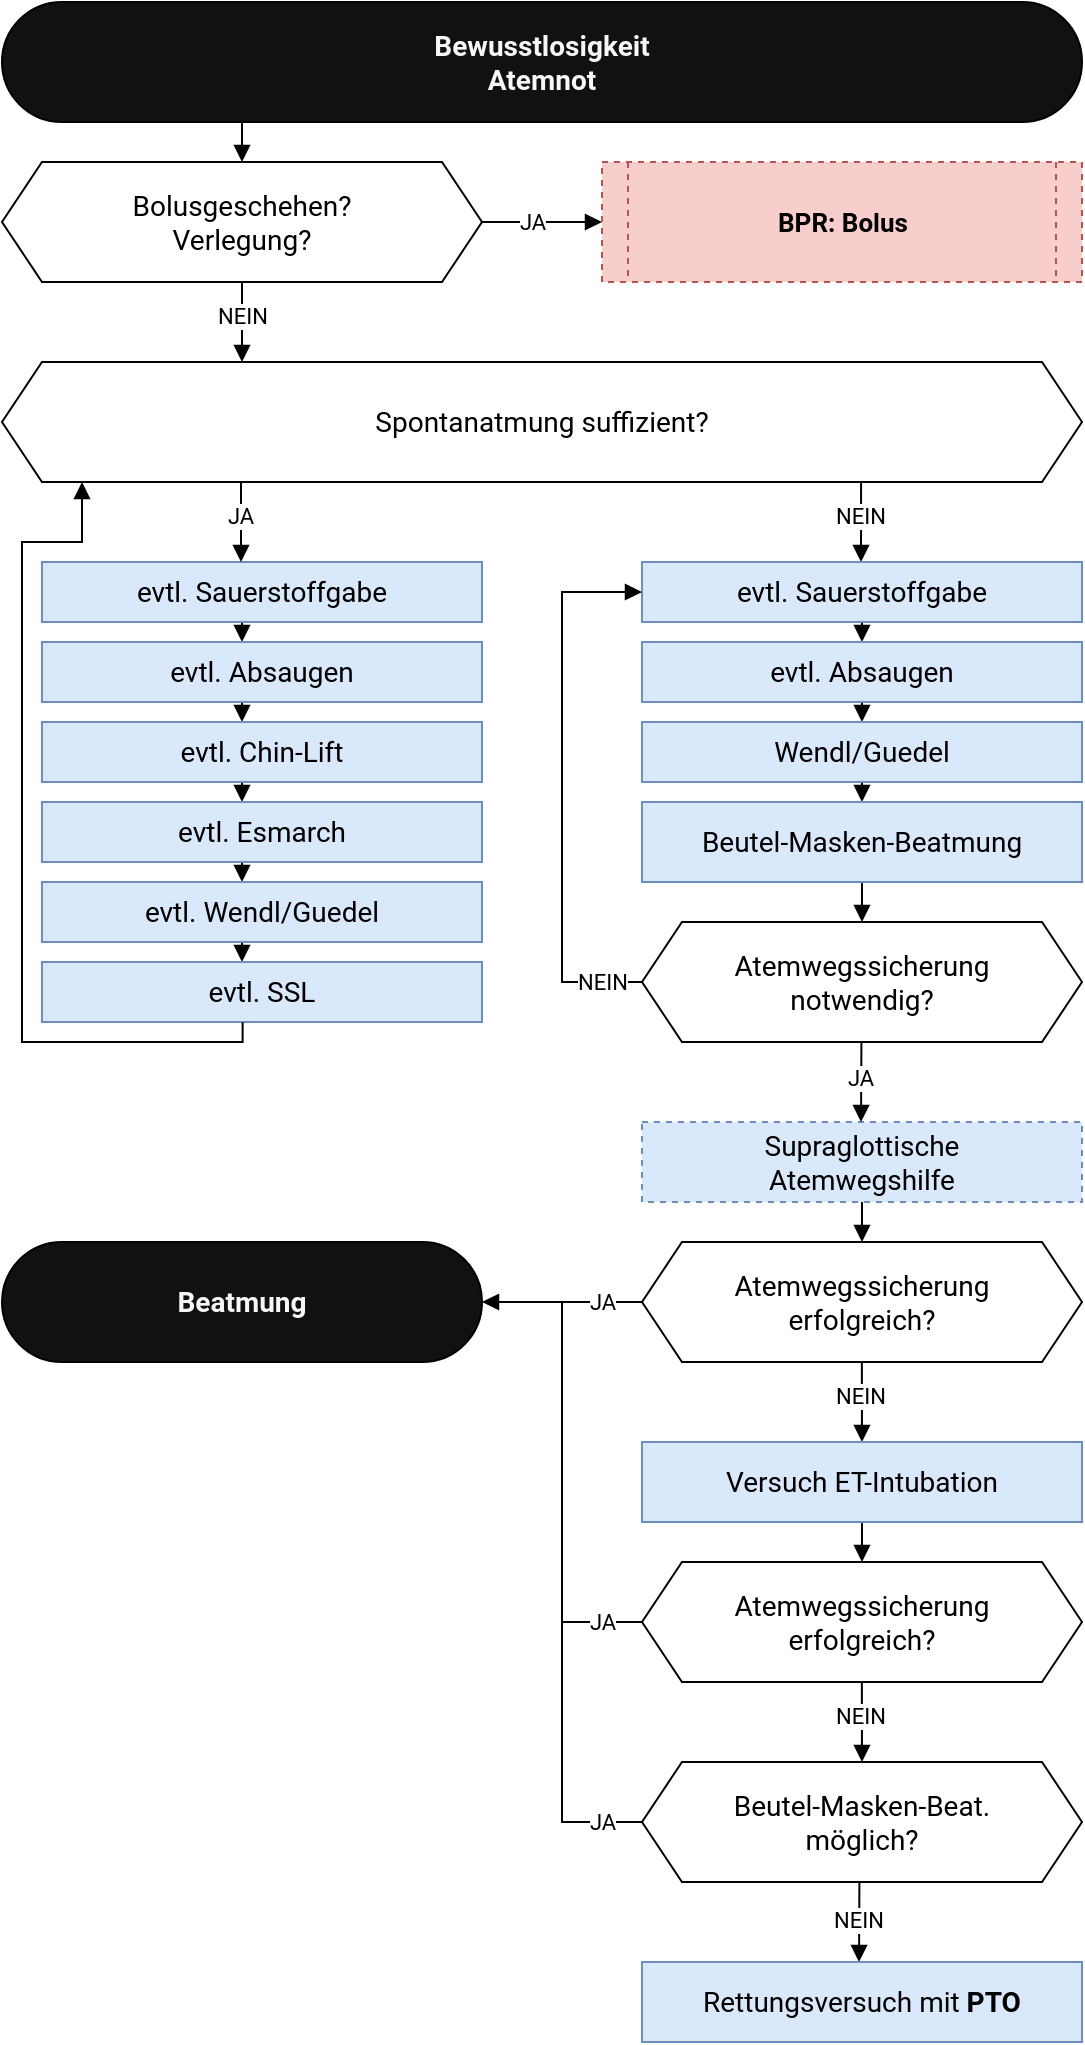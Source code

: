 <mxfile version="28.2.5">
  <diagram name="Seite-1" id="KUEDkLfnaIW7LQIo-YSv">
    <mxGraphModel dx="462" dy="481" grid="1" gridSize="10" guides="1" tooltips="1" connect="1" arrows="1" fold="1" page="1" pageScale="1" pageWidth="540" pageHeight="1030" math="0" shadow="0">
      <root>
        <mxCell id="0" />
        <mxCell id="1" parent="0" />
        <mxCell id="vWd70z1flt8huPi2ldyt-21" style="edgeStyle=elbowEdgeStyle;shape=connector;rounded=0;orthogonalLoop=1;jettySize=auto;elbow=horizontal;html=1;shadow=0;strokeColor=default;strokeWidth=1;align=center;verticalAlign=middle;fontFamily=&quot;Roboto&quot;, &quot;Helvetica Neue&quot;, sans-serif;fontSize=11;fontColor=default;labelBackgroundColor=default;startArrow=none;startFill=0;endArrow=block;endFill=1;flowAnimation=0;" parent="1" source="vWd70z1flt8huPi2ldyt-19" target="vWd70z1flt8huPi2ldyt-20" edge="1">
          <mxGeometry relative="1" as="geometry" />
        </mxCell>
        <mxCell id="vWd70z1flt8huPi2ldyt-19" value="Bewusstlosigkeit&lt;br&gt;Atemnot" style="rounded=1;whiteSpace=wrap;html=1;arcSize=50;fillColor=#111111;fontColor=#F7F7F7;fontFamily=&quot;Roboto&quot;, &quot;Helvetica Neue&quot;, sans-serif;fontSize=14;fontStyle=1;labelBackgroundColor=none;strokeColor=default;" parent="1" vertex="1">
          <mxGeometry width="540" height="60" as="geometry" />
        </mxCell>
        <mxCell id="vWd70z1flt8huPi2ldyt-23" style="edgeStyle=elbowEdgeStyle;shape=connector;rounded=0;orthogonalLoop=1;jettySize=auto;elbow=vertical;html=1;shadow=0;strokeColor=default;strokeWidth=1;align=center;verticalAlign=middle;fontFamily=&quot;Roboto&quot;, &quot;Helvetica Neue&quot;, sans-serif;fontSize=11;fontColor=default;labelBackgroundColor=default;startArrow=none;startFill=0;endArrow=block;endFill=1;flowAnimation=0;" parent="1" source="vWd70z1flt8huPi2ldyt-20" target="vWd70z1flt8huPi2ldyt-22" edge="1">
          <mxGeometry relative="1" as="geometry" />
        </mxCell>
        <mxCell id="vWd70z1flt8huPi2ldyt-24" value="JA" style="edgeLabel;html=1;align=center;verticalAlign=middle;resizable=0;points=[];fontFamily=&quot;Roboto&quot;, &quot;Helvetica Neue&quot;, sans-serif;fontSize=11;fontColor=default;labelBackgroundColor=default;" parent="vWd70z1flt8huPi2ldyt-23" vertex="1" connectable="0">
          <mxGeometry x="-0.433" y="-1" relative="1" as="geometry">
            <mxPoint x="8" y="-1" as="offset" />
          </mxGeometry>
        </mxCell>
        <mxCell id="vWd70z1flt8huPi2ldyt-26" style="edgeStyle=elbowEdgeStyle;shape=connector;rounded=0;orthogonalLoop=1;jettySize=auto;elbow=horizontal;html=1;shadow=0;strokeColor=default;strokeWidth=1;align=center;verticalAlign=middle;fontFamily=&quot;Roboto&quot;, &quot;Helvetica Neue&quot;, sans-serif;fontSize=11;fontColor=default;labelBackgroundColor=default;startArrow=none;startFill=0;endArrow=block;endFill=1;flowAnimation=0;" parent="1" source="vWd70z1flt8huPi2ldyt-20" target="vWd70z1flt8huPi2ldyt-25" edge="1">
          <mxGeometry relative="1" as="geometry" />
        </mxCell>
        <mxCell id="vWd70z1flt8huPi2ldyt-27" value="NEIN" style="edgeLabel;html=1;align=center;verticalAlign=middle;resizable=0;points=[];fontFamily=&quot;Roboto&quot;, &quot;Helvetica Neue&quot;, sans-serif;fontSize=11;fontColor=default;labelBackgroundColor=default;" parent="vWd70z1flt8huPi2ldyt-26" vertex="1" connectable="0">
          <mxGeometry x="-0.44" relative="1" as="geometry">
            <mxPoint y="6" as="offset" />
          </mxGeometry>
        </mxCell>
        <mxCell id="vWd70z1flt8huPi2ldyt-20" value="Bolusgeschehen?&lt;br&gt;Verlegung?" style="shape=hexagon;perimeter=hexagonPerimeter2;whiteSpace=wrap;html=1;fixedSize=1;fontSize=14;fontFamily=&quot;Roboto&quot;, &quot;Helvetica Neue&quot;, sans-serif;size=20;fontColor=default;labelBackgroundColor=none;" parent="1" vertex="1">
          <mxGeometry y="80" width="240" height="60" as="geometry" />
        </mxCell>
        <UserObject label="&lt;font style=&quot;font-size: 13px;&quot;&gt;BPR: Bolus&lt;/font&gt;" link="bpr:bolus" id="vWd70z1flt8huPi2ldyt-22">
          <mxCell style="shape=process;whiteSpace=wrap;html=1;backgroundOutline=1;size=0.056;fillColor=#f8cecc;strokeColor=#b85450;fontFamily=&quot;Roboto&quot;, &quot;Helvetica Neue&quot;, sans-serif;fontStyle=1;fontSize=14;textShadow=0;dashed=1;labelBackgroundColor=none;" parent="1" vertex="1">
            <mxGeometry x="300" y="80" width="240" height="60" as="geometry" />
          </mxCell>
        </UserObject>
        <UserObject label="Spontanatmung suffizient?" id="vWd70z1flt8huPi2ldyt-25">
          <mxCell style="shape=hexagon;perimeter=hexagonPerimeter2;whiteSpace=wrap;html=1;fixedSize=1;fontSize=14;fontFamily=&quot;Roboto&quot;, &quot;Helvetica Neue&quot;, sans-serif;size=20;fontColor=default;labelBackgroundColor=none;" parent="1" vertex="1">
            <mxGeometry y="180" width="540" height="60" as="geometry" />
          </mxCell>
        </UserObject>
        <mxCell id="vWd70z1flt8huPi2ldyt-51" style="edgeStyle=elbowEdgeStyle;shape=connector;rounded=0;orthogonalLoop=1;jettySize=auto;elbow=horizontal;html=1;exitX=0.5;exitY=1;exitDx=0;exitDy=0;entryX=0.5;entryY=0;entryDx=0;entryDy=0;shadow=0;strokeColor=default;strokeWidth=1;align=center;verticalAlign=middle;fontFamily=&quot;Roboto&quot;, &quot;Helvetica Neue&quot;, sans-serif;fontSize=11;fontColor=default;labelBackgroundColor=default;startArrow=none;startFill=0;endArrow=block;endFill=1;flowAnimation=0;" parent="1" edge="1">
          <mxGeometry relative="1" as="geometry">
            <mxPoint x="120.0" y="310.0" as="sourcePoint" />
            <mxPoint x="120.0" y="320" as="targetPoint" />
          </mxGeometry>
        </mxCell>
        <mxCell id="vWd70z1flt8huPi2ldyt-28" value="evtl. Sauerstoffgabe" style="rounded=0;whiteSpace=wrap;html=1;fillColor=#dae8fc;strokeColor=#6c8ebf;fontFamily=&quot;Roboto&quot;, &quot;Helvetica Neue&quot;, sans-serif;fontSize=14;fontColor=#000000;labelBackgroundColor=none;" parent="1" vertex="1">
          <mxGeometry x="20" y="280" width="220" height="30" as="geometry" />
        </mxCell>
        <mxCell id="vWd70z1flt8huPi2ldyt-30" style="edgeStyle=elbowEdgeStyle;shape=connector;rounded=0;orthogonalLoop=1;jettySize=auto;elbow=horizontal;html=1;shadow=0;strokeColor=default;strokeWidth=1;align=center;verticalAlign=middle;fontFamily=&quot;Roboto&quot;, &quot;Helvetica Neue&quot;, sans-serif;fontSize=11;fontColor=default;labelBackgroundColor=default;startArrow=none;startFill=0;endArrow=block;endFill=1;flowAnimation=0;" parent="1" edge="1">
          <mxGeometry relative="1" as="geometry">
            <mxPoint x="429.55" y="240" as="sourcePoint" />
            <mxPoint x="429.55" y="280" as="targetPoint" />
          </mxGeometry>
        </mxCell>
        <mxCell id="vWd70z1flt8huPi2ldyt-31" value="NEIN" style="edgeLabel;html=1;align=center;verticalAlign=middle;resizable=0;points=[];fontFamily=&quot;Roboto&quot;, &quot;Helvetica Neue&quot;, sans-serif;fontSize=11;fontColor=default;labelBackgroundColor=default;" parent="vWd70z1flt8huPi2ldyt-30" vertex="1" connectable="0">
          <mxGeometry x="-0.44" relative="1" as="geometry">
            <mxPoint x="-1" y="6" as="offset" />
          </mxGeometry>
        </mxCell>
        <mxCell id="vWd70z1flt8huPi2ldyt-32" style="edgeStyle=elbowEdgeStyle;shape=connector;rounded=0;orthogonalLoop=1;jettySize=auto;elbow=horizontal;html=1;shadow=0;strokeColor=default;strokeWidth=1;align=center;verticalAlign=middle;fontFamily=&quot;Roboto&quot;, &quot;Helvetica Neue&quot;, sans-serif;fontSize=11;fontColor=default;labelBackgroundColor=default;startArrow=none;startFill=0;endArrow=block;endFill=1;flowAnimation=0;" parent="1" edge="1">
          <mxGeometry relative="1" as="geometry">
            <mxPoint x="119.5" y="240" as="sourcePoint" />
            <mxPoint x="119.5" y="280" as="targetPoint" />
          </mxGeometry>
        </mxCell>
        <mxCell id="vWd70z1flt8huPi2ldyt-33" value="JA" style="edgeLabel;html=1;align=center;verticalAlign=middle;resizable=0;points=[];fontFamily=&quot;Roboto&quot;, &quot;Helvetica Neue&quot;, sans-serif;fontSize=11;fontColor=default;labelBackgroundColor=default;" parent="vWd70z1flt8huPi2ldyt-32" vertex="1" connectable="0">
          <mxGeometry x="-0.44" relative="1" as="geometry">
            <mxPoint x="-1" y="6" as="offset" />
          </mxGeometry>
        </mxCell>
        <mxCell id="vWd70z1flt8huPi2ldyt-52" style="edgeStyle=elbowEdgeStyle;shape=connector;rounded=0;orthogonalLoop=1;jettySize=auto;elbow=horizontal;html=1;exitX=0.5;exitY=1;exitDx=0;exitDy=0;shadow=0;strokeColor=default;strokeWidth=1;align=center;verticalAlign=middle;fontFamily=&quot;Roboto&quot;, &quot;Helvetica Neue&quot;, sans-serif;fontSize=11;fontColor=default;labelBackgroundColor=default;startArrow=none;startFill=0;endArrow=block;endFill=1;flowAnimation=0;" parent="1" edge="1">
          <mxGeometry relative="1" as="geometry">
            <mxPoint x="120" y="350" as="sourcePoint" />
            <mxPoint x="119.964" y="360" as="targetPoint" />
          </mxGeometry>
        </mxCell>
        <mxCell id="vWd70z1flt8huPi2ldyt-36" value="evtl. Absaugen" style="rounded=0;whiteSpace=wrap;html=1;fillColor=#dae8fc;strokeColor=#6c8ebf;fontFamily=&quot;Roboto&quot;, &quot;Helvetica Neue&quot;, sans-serif;fontSize=14;fontColor=#000000;labelBackgroundColor=none;" parent="1" vertex="1">
          <mxGeometry x="20" y="320" width="220" height="30" as="geometry" />
        </mxCell>
        <mxCell id="vWd70z1flt8huPi2ldyt-53" style="edgeStyle=elbowEdgeStyle;shape=connector;rounded=0;orthogonalLoop=1;jettySize=auto;elbow=horizontal;html=1;exitX=0.5;exitY=1;exitDx=0;exitDy=0;entryX=0.5;entryY=0;entryDx=0;entryDy=0;shadow=0;strokeColor=default;strokeWidth=1;align=center;verticalAlign=middle;fontFamily=&quot;Roboto&quot;, &quot;Helvetica Neue&quot;, sans-serif;fontSize=11;fontColor=default;labelBackgroundColor=default;startArrow=none;startFill=0;endArrow=block;endFill=1;flowAnimation=0;" parent="1" edge="1">
          <mxGeometry relative="1" as="geometry">
            <mxPoint x="120" y="390" as="sourcePoint" />
            <mxPoint x="120" y="400" as="targetPoint" />
          </mxGeometry>
        </mxCell>
        <mxCell id="vWd70z1flt8huPi2ldyt-37" value="evtl. Chin-Lift" style="rounded=0;whiteSpace=wrap;html=1;fillColor=#dae8fc;strokeColor=#6c8ebf;fontFamily=&quot;Roboto&quot;, &quot;Helvetica Neue&quot;, sans-serif;fontSize=14;fontColor=#000000;labelBackgroundColor=none;" parent="1" vertex="1">
          <mxGeometry x="20" y="360" width="220" height="30" as="geometry" />
        </mxCell>
        <mxCell id="vWd70z1flt8huPi2ldyt-54" style="edgeStyle=elbowEdgeStyle;shape=connector;rounded=0;orthogonalLoop=1;jettySize=auto;elbow=horizontal;html=1;exitX=0.5;exitY=1;exitDx=0;exitDy=0;entryX=0.5;entryY=0;entryDx=0;entryDy=0;shadow=0;strokeColor=default;strokeWidth=1;align=center;verticalAlign=middle;fontFamily=&quot;Roboto&quot;, &quot;Helvetica Neue&quot;, sans-serif;fontSize=11;fontColor=default;labelBackgroundColor=default;startArrow=none;startFill=0;endArrow=block;endFill=1;flowAnimation=0;" parent="1" edge="1">
          <mxGeometry relative="1" as="geometry">
            <mxPoint x="120" y="430" as="sourcePoint" />
            <mxPoint x="120" y="440" as="targetPoint" />
          </mxGeometry>
        </mxCell>
        <mxCell id="vWd70z1flt8huPi2ldyt-38" value="evtl. Esmarch" style="rounded=0;whiteSpace=wrap;html=1;fillColor=#dae8fc;strokeColor=#6c8ebf;fontFamily=&quot;Roboto&quot;, &quot;Helvetica Neue&quot;, sans-serif;fontSize=14;fontColor=#000000;labelBackgroundColor=none;" parent="1" vertex="1">
          <mxGeometry x="20" y="400" width="220" height="30" as="geometry" />
        </mxCell>
        <mxCell id="vWd70z1flt8huPi2ldyt-55" style="edgeStyle=elbowEdgeStyle;shape=connector;rounded=0;orthogonalLoop=1;jettySize=auto;elbow=horizontal;html=1;exitX=0.5;exitY=1;exitDx=0;exitDy=0;entryX=0.5;entryY=0;entryDx=0;entryDy=0;shadow=0;strokeColor=default;strokeWidth=1;align=center;verticalAlign=middle;fontFamily=&quot;Roboto&quot;, &quot;Helvetica Neue&quot;, sans-serif;fontSize=11;fontColor=default;labelBackgroundColor=default;startArrow=none;startFill=0;endArrow=block;endFill=1;flowAnimation=0;" parent="1" edge="1">
          <mxGeometry relative="1" as="geometry">
            <mxPoint x="120" y="470" as="sourcePoint" />
            <mxPoint x="120" y="480" as="targetPoint" />
          </mxGeometry>
        </mxCell>
        <mxCell id="vWd70z1flt8huPi2ldyt-39" value="evtl. Wendl/Guedel" style="rounded=0;whiteSpace=wrap;html=1;fillColor=#dae8fc;strokeColor=#6c8ebf;fontFamily=&quot;Roboto&quot;, &quot;Helvetica Neue&quot;, sans-serif;fontSize=14;fontColor=#000000;labelBackgroundColor=none;" parent="1" vertex="1">
          <mxGeometry x="20" y="440" width="220" height="30" as="geometry" />
        </mxCell>
        <mxCell id="vWd70z1flt8huPi2ldyt-40" value="evtl. SSL" style="rounded=0;whiteSpace=wrap;html=1;fillColor=#dae8fc;strokeColor=#6c8ebf;fontFamily=&quot;Roboto&quot;, &quot;Helvetica Neue&quot;, sans-serif;fontSize=14;fontColor=#000000;labelBackgroundColor=none;" parent="1" vertex="1">
          <mxGeometry x="20" y="480" width="220" height="30" as="geometry" />
        </mxCell>
        <mxCell id="vWd70z1flt8huPi2ldyt-41" style="edgeStyle=orthogonalEdgeStyle;shape=connector;rounded=0;orthogonalLoop=1;jettySize=auto;elbow=horizontal;html=1;shadow=0;strokeColor=default;strokeWidth=1;align=center;verticalAlign=middle;fontFamily=&quot;Roboto&quot;, &quot;Helvetica Neue&quot;, sans-serif;fontSize=11;fontColor=default;labelBackgroundColor=default;startArrow=none;startFill=0;endArrow=block;endFill=1;flowAnimation=0;exitX=0.456;exitY=1.006;exitDx=0;exitDy=0;exitPerimeter=0;" parent="1" source="vWd70z1flt8huPi2ldyt-40" edge="1">
          <mxGeometry relative="1" as="geometry">
            <mxPoint x="110" y="509.7" as="sourcePoint" />
            <mxPoint x="40" y="240" as="targetPoint" />
            <Array as="points">
              <mxPoint x="120" y="520" />
              <mxPoint x="10" y="520" />
              <mxPoint x="10" y="270" />
              <mxPoint x="40" y="270" />
            </Array>
          </mxGeometry>
        </mxCell>
        <mxCell id="vWd70z1flt8huPi2ldyt-47" style="edgeStyle=elbowEdgeStyle;shape=connector;rounded=0;orthogonalLoop=1;jettySize=auto;elbow=horizontal;html=1;exitX=0.5;exitY=1;exitDx=0;exitDy=0;entryX=0.5;entryY=0;entryDx=0;entryDy=0;shadow=0;strokeColor=default;strokeWidth=1;align=center;verticalAlign=middle;fontFamily=&quot;Roboto&quot;, &quot;Helvetica Neue&quot;, sans-serif;fontSize=11;fontColor=default;labelBackgroundColor=default;startArrow=none;startFill=0;endArrow=block;endFill=1;flowAnimation=0;" parent="1" edge="1">
          <mxGeometry relative="1" as="geometry">
            <mxPoint x="430" y="310" as="sourcePoint" />
            <mxPoint x="430" y="320" as="targetPoint" />
          </mxGeometry>
        </mxCell>
        <mxCell id="vWd70z1flt8huPi2ldyt-42" value="evtl. Sauerstoffgabe" style="rounded=0;whiteSpace=wrap;html=1;fillColor=#dae8fc;strokeColor=#6c8ebf;fontFamily=&quot;Roboto&quot;, &quot;Helvetica Neue&quot;, sans-serif;fontSize=14;fontColor=#000000;labelBackgroundColor=none;" parent="1" vertex="1">
          <mxGeometry x="320" y="280" width="220" height="30" as="geometry" />
        </mxCell>
        <mxCell id="vWd70z1flt8huPi2ldyt-48" style="edgeStyle=elbowEdgeStyle;shape=connector;rounded=0;orthogonalLoop=1;jettySize=auto;elbow=horizontal;html=1;exitX=0.5;exitY=1;exitDx=0;exitDy=0;entryX=0.5;entryY=0;entryDx=0;entryDy=0;shadow=0;strokeColor=default;strokeWidth=1;align=center;verticalAlign=middle;fontFamily=&quot;Roboto&quot;, &quot;Helvetica Neue&quot;, sans-serif;fontSize=11;fontColor=default;labelBackgroundColor=default;startArrow=none;startFill=0;endArrow=block;endFill=1;flowAnimation=0;" parent="1" edge="1">
          <mxGeometry relative="1" as="geometry">
            <mxPoint x="430" y="350" as="sourcePoint" />
            <mxPoint x="430" y="360" as="targetPoint" />
          </mxGeometry>
        </mxCell>
        <mxCell id="vWd70z1flt8huPi2ldyt-43" value="evtl. Absaugen" style="rounded=0;whiteSpace=wrap;html=1;fillColor=#dae8fc;strokeColor=#6c8ebf;fontFamily=&quot;Roboto&quot;, &quot;Helvetica Neue&quot;, sans-serif;fontSize=14;fontColor=#000000;labelBackgroundColor=none;" parent="1" vertex="1">
          <mxGeometry x="320" y="320" width="220" height="30" as="geometry" />
        </mxCell>
        <mxCell id="vWd70z1flt8huPi2ldyt-49" style="edgeStyle=elbowEdgeStyle;shape=connector;rounded=0;orthogonalLoop=1;jettySize=auto;elbow=horizontal;html=1;exitX=0.5;exitY=1;exitDx=0;exitDy=0;entryX=0.5;entryY=0;entryDx=0;entryDy=0;shadow=0;strokeColor=default;strokeWidth=1;align=center;verticalAlign=middle;fontFamily=&quot;Roboto&quot;, &quot;Helvetica Neue&quot;, sans-serif;fontSize=11;fontColor=default;labelBackgroundColor=default;startArrow=none;startFill=0;endArrow=block;endFill=1;flowAnimation=0;" parent="1" edge="1">
          <mxGeometry relative="1" as="geometry">
            <mxPoint x="430" y="390" as="sourcePoint" />
            <mxPoint x="430" y="400" as="targetPoint" />
          </mxGeometry>
        </mxCell>
        <mxCell id="vWd70z1flt8huPi2ldyt-44" value="Wendl/Guedel" style="rounded=0;whiteSpace=wrap;html=1;fillColor=#dae8fc;strokeColor=#6c8ebf;fontFamily=&quot;Roboto&quot;, &quot;Helvetica Neue&quot;, sans-serif;fontSize=14;fontColor=#000000;labelBackgroundColor=none;" parent="1" vertex="1">
          <mxGeometry x="320" y="360" width="220" height="30" as="geometry" />
        </mxCell>
        <mxCell id="vWd70z1flt8huPi2ldyt-50" style="edgeStyle=elbowEdgeStyle;shape=connector;rounded=0;orthogonalLoop=1;jettySize=auto;elbow=horizontal;html=1;exitX=0.5;exitY=1;exitDx=0;exitDy=0;shadow=0;strokeColor=default;strokeWidth=1;align=center;verticalAlign=middle;fontFamily=&quot;Roboto&quot;, &quot;Helvetica Neue&quot;, sans-serif;fontSize=11;fontColor=default;labelBackgroundColor=default;startArrow=none;startFill=0;endArrow=block;endFill=1;flowAnimation=0;" parent="1" edge="1">
          <mxGeometry relative="1" as="geometry">
            <mxPoint x="430" y="440" as="sourcePoint" />
            <mxPoint x="430.025" y="460" as="targetPoint" />
          </mxGeometry>
        </mxCell>
        <mxCell id="vWd70z1flt8huPi2ldyt-45" value="Beutel-Masken-Beatmung" style="rounded=0;whiteSpace=wrap;html=1;fillColor=#dae8fc;strokeColor=#6c8ebf;fontFamily=&quot;Roboto&quot;, &quot;Helvetica Neue&quot;, sans-serif;fontSize=14;fontColor=#000000;labelBackgroundColor=none;" parent="1" vertex="1">
          <mxGeometry x="320" y="400" width="220" height="40" as="geometry" />
        </mxCell>
        <mxCell id="vWd70z1flt8huPi2ldyt-56" style="edgeStyle=elbowEdgeStyle;shape=connector;rounded=0;orthogonalLoop=1;jettySize=auto;elbow=horizontal;html=1;shadow=0;strokeColor=default;strokeWidth=1;align=center;verticalAlign=middle;fontFamily=&quot;Roboto&quot;, &quot;Helvetica Neue&quot;, sans-serif;fontSize=11;fontColor=default;labelBackgroundColor=default;startArrow=none;startFill=0;endArrow=block;endFill=1;flowAnimation=0;entryX=0;entryY=0.5;entryDx=0;entryDy=0;" parent="1" source="vWd70z1flt8huPi2ldyt-46" target="vWd70z1flt8huPi2ldyt-42" edge="1">
          <mxGeometry relative="1" as="geometry">
            <mxPoint x="370" y="295" as="targetPoint" />
            <Array as="points">
              <mxPoint x="280" y="400" />
            </Array>
          </mxGeometry>
        </mxCell>
        <mxCell id="vWd70z1flt8huPi2ldyt-57" value="NEIN" style="edgeLabel;html=1;align=center;verticalAlign=middle;resizable=0;points=[];fontFamily=&quot;Roboto&quot;, &quot;Helvetica Neue&quot;, sans-serif;fontSize=11;fontColor=default;labelBackgroundColor=default;" parent="vWd70z1flt8huPi2ldyt-56" vertex="1" connectable="0">
          <mxGeometry x="-0.586" y="2" relative="1" as="geometry">
            <mxPoint x="22" y="17" as="offset" />
          </mxGeometry>
        </mxCell>
        <mxCell id="vWd70z1flt8huPi2ldyt-46" value="Atemwegssicherung&lt;br&gt;notwendig?" style="shape=hexagon;perimeter=hexagonPerimeter2;whiteSpace=wrap;html=1;fixedSize=1;fontSize=14;fontFamily=&quot;Roboto&quot;, &quot;Helvetica Neue&quot;, sans-serif;size=20;fontColor=default;labelBackgroundColor=none;" parent="1" vertex="1">
          <mxGeometry x="320" y="460" width="220" height="60" as="geometry" />
        </mxCell>
        <mxCell id="vWd70z1flt8huPi2ldyt-62" style="edgeStyle=elbowEdgeStyle;shape=connector;rounded=0;orthogonalLoop=1;jettySize=auto;elbow=horizontal;html=1;exitX=0.5;exitY=1;exitDx=0;exitDy=0;entryX=0.5;entryY=0;entryDx=0;entryDy=0;shadow=0;strokeColor=default;strokeWidth=1;align=center;verticalAlign=middle;fontFamily=&quot;Roboto&quot;, &quot;Helvetica Neue&quot;, sans-serif;fontSize=11;fontColor=default;labelBackgroundColor=default;startArrow=none;startFill=0;endArrow=block;endFill=1;flowAnimation=0;" parent="1" source="vWd70z1flt8huPi2ldyt-58" target="vWd70z1flt8huPi2ldyt-61" edge="1">
          <mxGeometry relative="1" as="geometry" />
        </mxCell>
        <UserObject label="Supraglottische&lt;br&gt;Atemwegshilfe" link="/?action=sga" id="vWd70z1flt8huPi2ldyt-58">
          <mxCell style="rounded=0;whiteSpace=wrap;html=1;fillColor=#dae8fc;strokeColor=#6c8ebf;fontFamily=&quot;Roboto&quot;, &quot;Helvetica Neue&quot;, sans-serif;fontSize=14;fontColor=#000000;labelBackgroundColor=none;dashed=1;" parent="1" vertex="1">
            <mxGeometry x="320" y="560" width="220" height="40" as="geometry" />
          </mxCell>
        </UserObject>
        <mxCell id="vWd70z1flt8huPi2ldyt-59" style="edgeStyle=elbowEdgeStyle;shape=connector;rounded=0;orthogonalLoop=1;jettySize=auto;elbow=horizontal;html=1;shadow=0;strokeColor=default;strokeWidth=1;align=center;verticalAlign=middle;fontFamily=&quot;Roboto&quot;, &quot;Helvetica Neue&quot;, sans-serif;fontSize=11;fontColor=default;labelBackgroundColor=default;startArrow=none;startFill=0;endArrow=block;endFill=1;flowAnimation=0;" parent="1" edge="1">
          <mxGeometry relative="1" as="geometry">
            <mxPoint x="429.71" y="520" as="sourcePoint" />
            <mxPoint x="429.71" y="560" as="targetPoint" />
          </mxGeometry>
        </mxCell>
        <mxCell id="vWd70z1flt8huPi2ldyt-60" value="JA" style="edgeLabel;html=1;align=center;verticalAlign=middle;resizable=0;points=[];fontFamily=&quot;Roboto&quot;, &quot;Helvetica Neue&quot;, sans-serif;fontSize=11;fontColor=default;labelBackgroundColor=default;" parent="vWd70z1flt8huPi2ldyt-59" vertex="1" connectable="0">
          <mxGeometry x="-0.44" relative="1" as="geometry">
            <mxPoint x="-1" y="6" as="offset" />
          </mxGeometry>
        </mxCell>
        <mxCell id="vWd70z1flt8huPi2ldyt-64" style="edgeStyle=elbowEdgeStyle;shape=connector;rounded=0;orthogonalLoop=1;jettySize=auto;elbow=horizontal;html=1;entryX=1;entryY=0.5;entryDx=0;entryDy=0;shadow=0;strokeColor=default;strokeWidth=1;align=center;verticalAlign=middle;fontFamily=&quot;Roboto&quot;, &quot;Helvetica Neue&quot;, sans-serif;fontSize=11;fontColor=default;labelBackgroundColor=default;startArrow=none;startFill=0;endArrow=block;endFill=1;flowAnimation=0;" parent="1" source="vWd70z1flt8huPi2ldyt-61" target="vWd70z1flt8huPi2ldyt-63" edge="1">
          <mxGeometry relative="1" as="geometry" />
        </mxCell>
        <mxCell id="vWd70z1flt8huPi2ldyt-65" value="JA" style="edgeLabel;html=1;align=center;verticalAlign=middle;resizable=0;points=[];fontFamily=&quot;Roboto&quot;, &quot;Helvetica Neue&quot;, sans-serif;fontSize=11;fontColor=default;labelBackgroundColor=default;" parent="vWd70z1flt8huPi2ldyt-64" vertex="1" connectable="0">
          <mxGeometry x="0.393" relative="1" as="geometry">
            <mxPoint x="35" as="offset" />
          </mxGeometry>
        </mxCell>
        <mxCell id="vWd70z1flt8huPi2ldyt-61" value="Atemwegssicherung&lt;br&gt;erfolgreich?" style="shape=hexagon;perimeter=hexagonPerimeter2;whiteSpace=wrap;html=1;fixedSize=1;fontSize=14;fontFamily=&quot;Roboto&quot;, &quot;Helvetica Neue&quot;, sans-serif;size=20;fontColor=default;labelBackgroundColor=none;" parent="1" vertex="1">
          <mxGeometry x="320" y="620" width="220" height="60" as="geometry" />
        </mxCell>
        <mxCell id="vWd70z1flt8huPi2ldyt-63" value="Beatmung" style="rounded=1;whiteSpace=wrap;html=1;arcSize=50;fillColor=#111111;fontColor=#F7F7F7;fontFamily=&quot;Roboto&quot;, &quot;Helvetica Neue&quot;, sans-serif;fontSize=14;fontStyle=1;labelBackgroundColor=none;strokeColor=default;" parent="1" vertex="1">
          <mxGeometry y="620" width="240" height="60" as="geometry" />
        </mxCell>
        <mxCell id="vWd70z1flt8huPi2ldyt-66" style="edgeStyle=elbowEdgeStyle;shape=connector;rounded=0;orthogonalLoop=1;jettySize=auto;elbow=horizontal;html=1;shadow=0;strokeColor=default;strokeWidth=1;align=center;verticalAlign=middle;fontFamily=&quot;Roboto&quot;, &quot;Helvetica Neue&quot;, sans-serif;fontSize=11;fontColor=default;labelBackgroundColor=default;startArrow=none;startFill=0;endArrow=block;endFill=1;flowAnimation=0;" parent="1" edge="1">
          <mxGeometry relative="1" as="geometry">
            <mxPoint x="429.92" y="680" as="sourcePoint" />
            <mxPoint x="429.92" y="720" as="targetPoint" />
          </mxGeometry>
        </mxCell>
        <mxCell id="vWd70z1flt8huPi2ldyt-67" value="NEIN" style="edgeLabel;html=1;align=center;verticalAlign=middle;resizable=0;points=[];fontFamily=&quot;Roboto&quot;, &quot;Helvetica Neue&quot;, sans-serif;fontSize=11;fontColor=default;labelBackgroundColor=default;" parent="vWd70z1flt8huPi2ldyt-66" vertex="1" connectable="0">
          <mxGeometry x="-0.44" relative="1" as="geometry">
            <mxPoint x="-1" y="6" as="offset" />
          </mxGeometry>
        </mxCell>
        <mxCell id="vWd70z1flt8huPi2ldyt-74" style="edgeStyle=elbowEdgeStyle;shape=connector;rounded=0;orthogonalLoop=1;jettySize=auto;elbow=horizontal;html=1;entryX=0.5;entryY=0;entryDx=0;entryDy=0;shadow=0;strokeColor=default;strokeWidth=1;align=center;verticalAlign=middle;fontFamily=&quot;Roboto&quot;, &quot;Helvetica Neue&quot;, sans-serif;fontSize=11;fontColor=default;labelBackgroundColor=default;startArrow=none;startFill=0;endArrow=block;endFill=1;flowAnimation=0;" parent="1" source="vWd70z1flt8huPi2ldyt-68" target="vWd70z1flt8huPi2ldyt-71" edge="1">
          <mxGeometry relative="1" as="geometry" />
        </mxCell>
        <mxCell id="vWd70z1flt8huPi2ldyt-68" value="Versuch ET-Intubation" style="rounded=0;whiteSpace=wrap;html=1;fillColor=#dae8fc;strokeColor=#6c8ebf;fontFamily=&quot;Roboto&quot;, &quot;Helvetica Neue&quot;, sans-serif;fontSize=14;fontColor=#000000;labelBackgroundColor=none;" parent="1" vertex="1">
          <mxGeometry x="320" y="720" width="220" height="40" as="geometry" />
        </mxCell>
        <mxCell id="vWd70z1flt8huPi2ldyt-69" style="edgeStyle=elbowEdgeStyle;shape=connector;rounded=0;orthogonalLoop=1;jettySize=auto;elbow=horizontal;html=1;shadow=0;strokeColor=default;strokeWidth=1;align=center;verticalAlign=middle;fontFamily=&quot;Roboto&quot;, &quot;Helvetica Neue&quot;, sans-serif;fontSize=11;fontColor=default;labelBackgroundColor=default;startArrow=none;startFill=0;endArrow=none;endFill=0;flowAnimation=0;" parent="1" source="vWd70z1flt8huPi2ldyt-71" edge="1">
          <mxGeometry relative="1" as="geometry">
            <mxPoint x="280" y="650" as="targetPoint" />
            <Array as="points">
              <mxPoint x="280" y="730" />
            </Array>
          </mxGeometry>
        </mxCell>
        <mxCell id="vWd70z1flt8huPi2ldyt-70" value="JA" style="edgeLabel;html=1;align=center;verticalAlign=middle;resizable=0;points=[];fontFamily=&quot;Roboto&quot;, &quot;Helvetica Neue&quot;, sans-serif;fontSize=11;fontColor=default;labelBackgroundColor=default;" parent="vWd70z1flt8huPi2ldyt-69" vertex="1" connectable="0">
          <mxGeometry x="0.393" relative="1" as="geometry">
            <mxPoint x="20" y="99" as="offset" />
          </mxGeometry>
        </mxCell>
        <mxCell id="vWd70z1flt8huPi2ldyt-71" value="Atemwegssicherung&lt;br&gt;erfolgreich?" style="shape=hexagon;perimeter=hexagonPerimeter2;whiteSpace=wrap;html=1;fixedSize=1;fontSize=14;fontFamily=&quot;Roboto&quot;, &quot;Helvetica Neue&quot;, sans-serif;size=20;fontColor=default;labelBackgroundColor=none;" parent="1" vertex="1">
          <mxGeometry x="320" y="780" width="220" height="60" as="geometry" />
        </mxCell>
        <mxCell id="vWd70z1flt8huPi2ldyt-72" style="edgeStyle=elbowEdgeStyle;shape=connector;rounded=0;orthogonalLoop=1;jettySize=auto;elbow=horizontal;html=1;shadow=0;strokeColor=default;strokeWidth=1;align=center;verticalAlign=middle;fontFamily=&quot;Roboto&quot;, &quot;Helvetica Neue&quot;, sans-serif;fontSize=11;fontColor=default;labelBackgroundColor=default;startArrow=none;startFill=0;endArrow=block;endFill=1;flowAnimation=0;" parent="1" edge="1">
          <mxGeometry relative="1" as="geometry">
            <mxPoint x="429.92" y="840" as="sourcePoint" />
            <mxPoint x="429.92" y="880" as="targetPoint" />
          </mxGeometry>
        </mxCell>
        <mxCell id="vWd70z1flt8huPi2ldyt-73" value="NEIN" style="edgeLabel;html=1;align=center;verticalAlign=middle;resizable=0;points=[];fontFamily=&quot;Roboto&quot;, &quot;Helvetica Neue&quot;, sans-serif;fontSize=11;fontColor=default;labelBackgroundColor=default;" parent="vWd70z1flt8huPi2ldyt-72" vertex="1" connectable="0">
          <mxGeometry x="-0.44" relative="1" as="geometry">
            <mxPoint x="-1" y="6" as="offset" />
          </mxGeometry>
        </mxCell>
        <mxCell id="vWd70z1flt8huPi2ldyt-76" style="edgeStyle=elbowEdgeStyle;shape=connector;rounded=0;orthogonalLoop=1;jettySize=auto;elbow=horizontal;html=1;shadow=0;strokeColor=default;strokeWidth=1;align=center;verticalAlign=middle;fontFamily=&quot;Roboto&quot;, &quot;Helvetica Neue&quot;, sans-serif;fontSize=11;fontColor=default;labelBackgroundColor=default;startArrow=none;startFill=0;endArrow=none;endFill=0;flowAnimation=0;" parent="1" source="vWd70z1flt8huPi2ldyt-75" edge="1">
          <mxGeometry relative="1" as="geometry">
            <mxPoint x="280" y="810" as="targetPoint" />
            <Array as="points">
              <mxPoint x="280" y="780" />
            </Array>
          </mxGeometry>
        </mxCell>
        <mxCell id="vWd70z1flt8huPi2ldyt-77" value="JA" style="edgeLabel;html=1;align=center;verticalAlign=middle;resizable=0;points=[];fontFamily=&quot;Roboto&quot;, &quot;Helvetica Neue&quot;, sans-serif;fontSize=11;fontColor=default;labelBackgroundColor=default;" parent="vWd70z1flt8huPi2ldyt-76" vertex="1" connectable="0">
          <mxGeometry x="-0.686" y="1" relative="1" as="geometry">
            <mxPoint x="2" y="-1" as="offset" />
          </mxGeometry>
        </mxCell>
        <mxCell id="vWd70z1flt8huPi2ldyt-75" value="Beutel-Masken-Beat.&lt;div&gt;möglich?&lt;/div&gt;" style="shape=hexagon;perimeter=hexagonPerimeter2;whiteSpace=wrap;html=1;fixedSize=1;fontSize=14;fontFamily=&quot;Roboto&quot;, &quot;Helvetica Neue&quot;, sans-serif;size=20;fontColor=default;labelBackgroundColor=none;" parent="1" vertex="1">
          <mxGeometry x="320" y="880" width="220" height="60" as="geometry" />
        </mxCell>
        <mxCell id="vWd70z1flt8huPi2ldyt-78" style="edgeStyle=elbowEdgeStyle;shape=connector;rounded=0;orthogonalLoop=1;jettySize=auto;elbow=horizontal;html=1;shadow=0;strokeColor=default;strokeWidth=1;align=center;verticalAlign=middle;fontFamily=&quot;Roboto&quot;, &quot;Helvetica Neue&quot;, sans-serif;fontSize=11;fontColor=default;labelBackgroundColor=default;startArrow=none;startFill=0;endArrow=block;endFill=1;flowAnimation=0;" parent="1" edge="1">
          <mxGeometry relative="1" as="geometry">
            <mxPoint x="428.71" y="940" as="sourcePoint" />
            <mxPoint x="428.71" y="980" as="targetPoint" />
          </mxGeometry>
        </mxCell>
        <mxCell id="vWd70z1flt8huPi2ldyt-79" value="NEIN" style="edgeLabel;html=1;align=center;verticalAlign=middle;resizable=0;points=[];fontFamily=&quot;Roboto&quot;, &quot;Helvetica Neue&quot;, sans-serif;fontSize=11;fontColor=default;labelBackgroundColor=default;" parent="vWd70z1flt8huPi2ldyt-78" vertex="1" connectable="0">
          <mxGeometry x="-0.44" relative="1" as="geometry">
            <mxPoint x="-1" y="7" as="offset" />
          </mxGeometry>
        </mxCell>
        <mxCell id="vWd70z1flt8huPi2ldyt-80" value="Rettungsversuch mit &lt;b&gt;PTO&lt;/b&gt;" style="rounded=0;whiteSpace=wrap;html=1;fillColor=#dae8fc;strokeColor=#6c8ebf;fontFamily=&quot;Roboto&quot;, &quot;Helvetica Neue&quot;, sans-serif;fontSize=14;fontColor=#000000;labelBackgroundColor=none;" parent="1" vertex="1">
          <mxGeometry x="320" y="980" width="220" height="40" as="geometry" />
        </mxCell>
      </root>
    </mxGraphModel>
  </diagram>
</mxfile>
